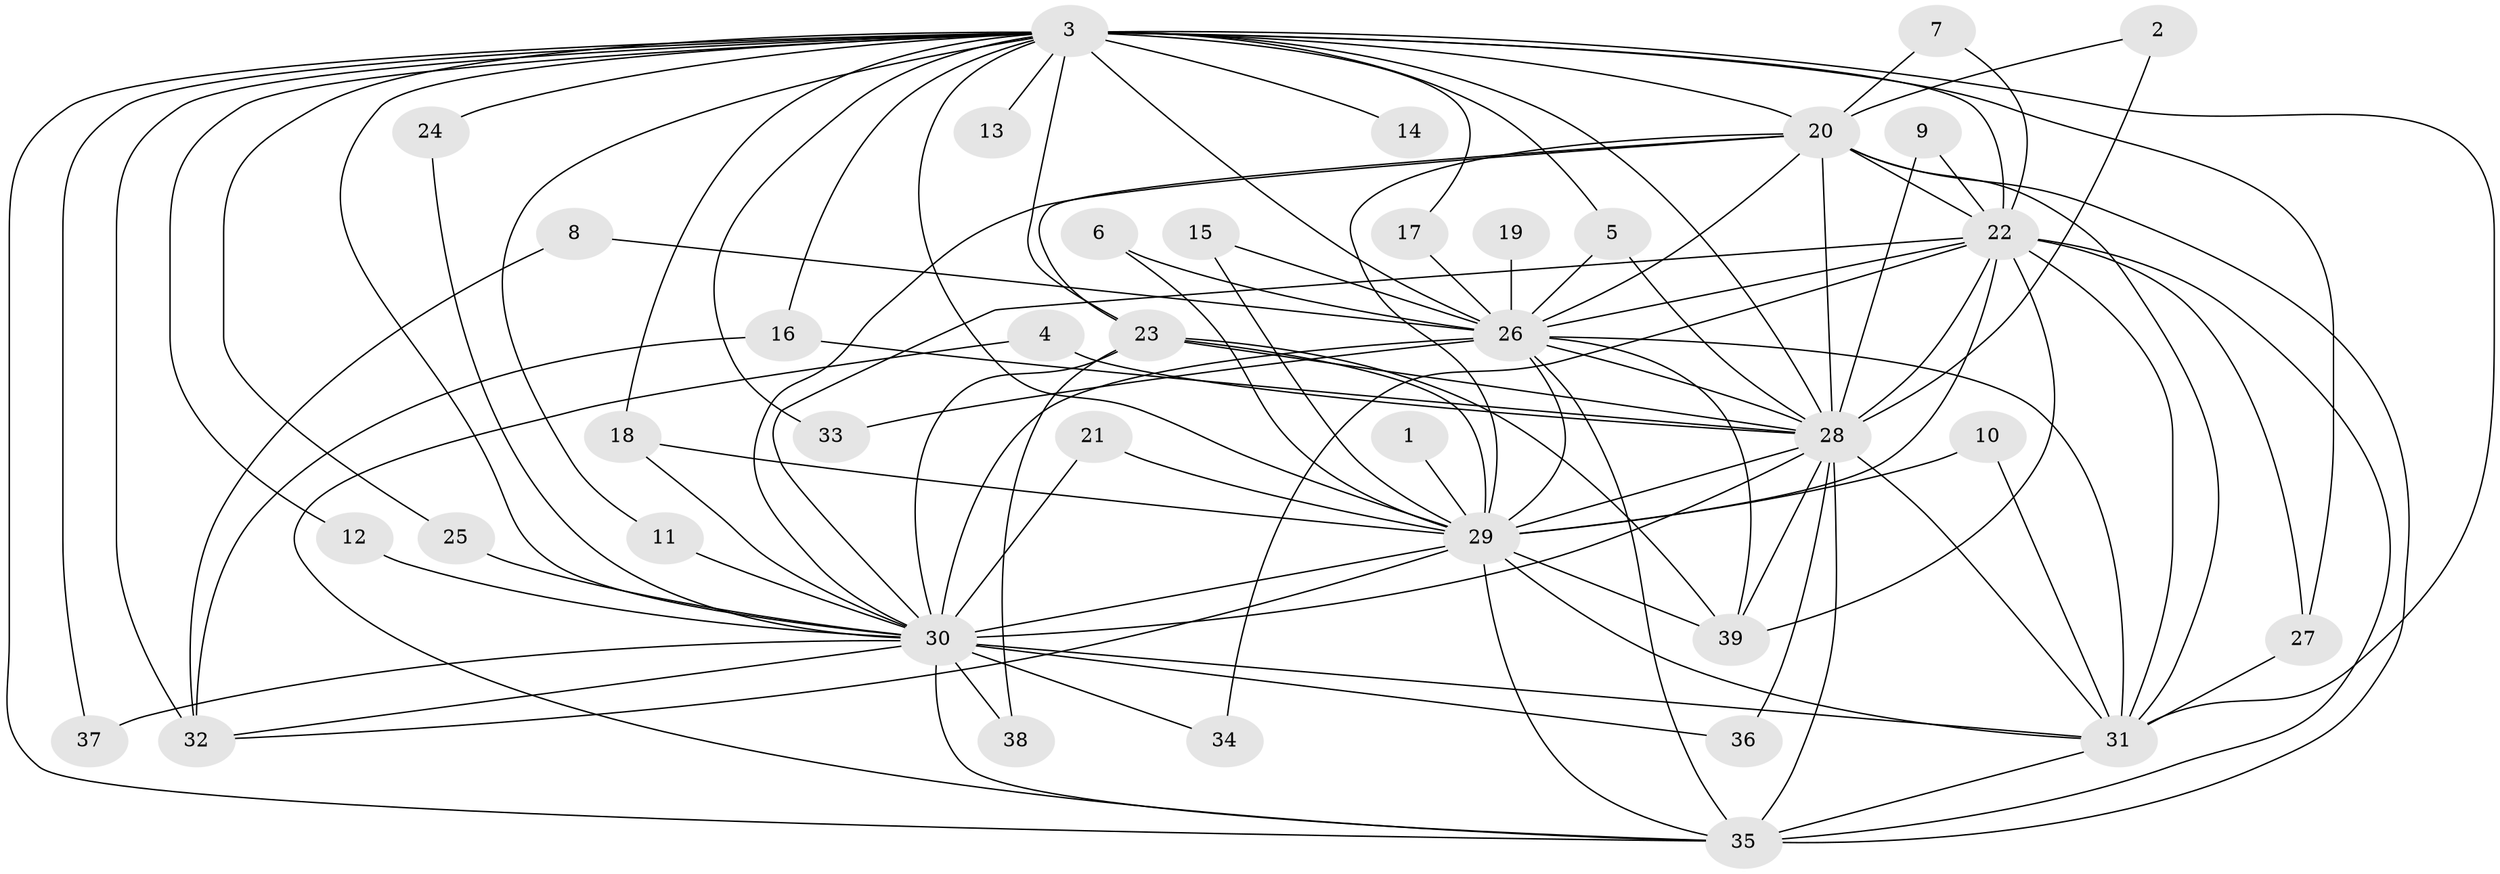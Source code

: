 // original degree distribution, {25: 0.038461538461538464, 19: 0.01282051282051282, 17: 0.01282051282051282, 16: 0.01282051282051282, 12: 0.01282051282051282, 18: 0.02564102564102564, 20: 0.01282051282051282, 2: 0.6153846153846154, 5: 0.02564102564102564, 3: 0.16666666666666666, 6: 0.01282051282051282, 4: 0.05128205128205128}
// Generated by graph-tools (version 1.1) at 2025/25/03/09/25 03:25:47]
// undirected, 39 vertices, 103 edges
graph export_dot {
graph [start="1"]
  node [color=gray90,style=filled];
  1;
  2;
  3;
  4;
  5;
  6;
  7;
  8;
  9;
  10;
  11;
  12;
  13;
  14;
  15;
  16;
  17;
  18;
  19;
  20;
  21;
  22;
  23;
  24;
  25;
  26;
  27;
  28;
  29;
  30;
  31;
  32;
  33;
  34;
  35;
  36;
  37;
  38;
  39;
  1 -- 29 [weight=1.0];
  2 -- 20 [weight=1.0];
  2 -- 28 [weight=1.0];
  3 -- 5 [weight=1.0];
  3 -- 11 [weight=1.0];
  3 -- 12 [weight=1.0];
  3 -- 13 [weight=1.0];
  3 -- 14 [weight=1.0];
  3 -- 16 [weight=1.0];
  3 -- 17 [weight=1.0];
  3 -- 18 [weight=1.0];
  3 -- 20 [weight=3.0];
  3 -- 22 [weight=2.0];
  3 -- 23 [weight=1.0];
  3 -- 24 [weight=2.0];
  3 -- 25 [weight=1.0];
  3 -- 26 [weight=3.0];
  3 -- 27 [weight=1.0];
  3 -- 28 [weight=3.0];
  3 -- 29 [weight=2.0];
  3 -- 30 [weight=2.0];
  3 -- 31 [weight=3.0];
  3 -- 32 [weight=2.0];
  3 -- 33 [weight=1.0];
  3 -- 35 [weight=2.0];
  3 -- 37 [weight=1.0];
  4 -- 28 [weight=1.0];
  4 -- 35 [weight=1.0];
  5 -- 26 [weight=1.0];
  5 -- 28 [weight=1.0];
  6 -- 26 [weight=1.0];
  6 -- 29 [weight=1.0];
  7 -- 20 [weight=1.0];
  7 -- 22 [weight=1.0];
  8 -- 26 [weight=1.0];
  8 -- 32 [weight=1.0];
  9 -- 22 [weight=1.0];
  9 -- 28 [weight=1.0];
  10 -- 29 [weight=1.0];
  10 -- 31 [weight=1.0];
  11 -- 30 [weight=1.0];
  12 -- 30 [weight=1.0];
  15 -- 26 [weight=1.0];
  15 -- 29 [weight=1.0];
  16 -- 28 [weight=1.0];
  16 -- 32 [weight=1.0];
  17 -- 26 [weight=1.0];
  18 -- 29 [weight=1.0];
  18 -- 30 [weight=1.0];
  19 -- 26 [weight=1.0];
  20 -- 22 [weight=1.0];
  20 -- 23 [weight=1.0];
  20 -- 26 [weight=2.0];
  20 -- 28 [weight=1.0];
  20 -- 29 [weight=2.0];
  20 -- 30 [weight=1.0];
  20 -- 31 [weight=2.0];
  20 -- 35 [weight=1.0];
  21 -- 29 [weight=1.0];
  21 -- 30 [weight=1.0];
  22 -- 26 [weight=1.0];
  22 -- 27 [weight=1.0];
  22 -- 28 [weight=1.0];
  22 -- 29 [weight=1.0];
  22 -- 30 [weight=2.0];
  22 -- 31 [weight=2.0];
  22 -- 34 [weight=1.0];
  22 -- 35 [weight=2.0];
  22 -- 39 [weight=1.0];
  23 -- 28 [weight=1.0];
  23 -- 29 [weight=1.0];
  23 -- 30 [weight=1.0];
  23 -- 38 [weight=1.0];
  23 -- 39 [weight=1.0];
  24 -- 30 [weight=1.0];
  25 -- 30 [weight=1.0];
  26 -- 28 [weight=1.0];
  26 -- 29 [weight=2.0];
  26 -- 30 [weight=2.0];
  26 -- 31 [weight=1.0];
  26 -- 33 [weight=1.0];
  26 -- 35 [weight=1.0];
  26 -- 39 [weight=1.0];
  27 -- 31 [weight=2.0];
  28 -- 29 [weight=1.0];
  28 -- 30 [weight=2.0];
  28 -- 31 [weight=1.0];
  28 -- 35 [weight=1.0];
  28 -- 36 [weight=1.0];
  28 -- 39 [weight=2.0];
  29 -- 30 [weight=2.0];
  29 -- 31 [weight=2.0];
  29 -- 32 [weight=1.0];
  29 -- 35 [weight=1.0];
  29 -- 39 [weight=1.0];
  30 -- 31 [weight=3.0];
  30 -- 32 [weight=1.0];
  30 -- 34 [weight=1.0];
  30 -- 35 [weight=1.0];
  30 -- 36 [weight=1.0];
  30 -- 37 [weight=1.0];
  30 -- 38 [weight=1.0];
  31 -- 35 [weight=2.0];
}
